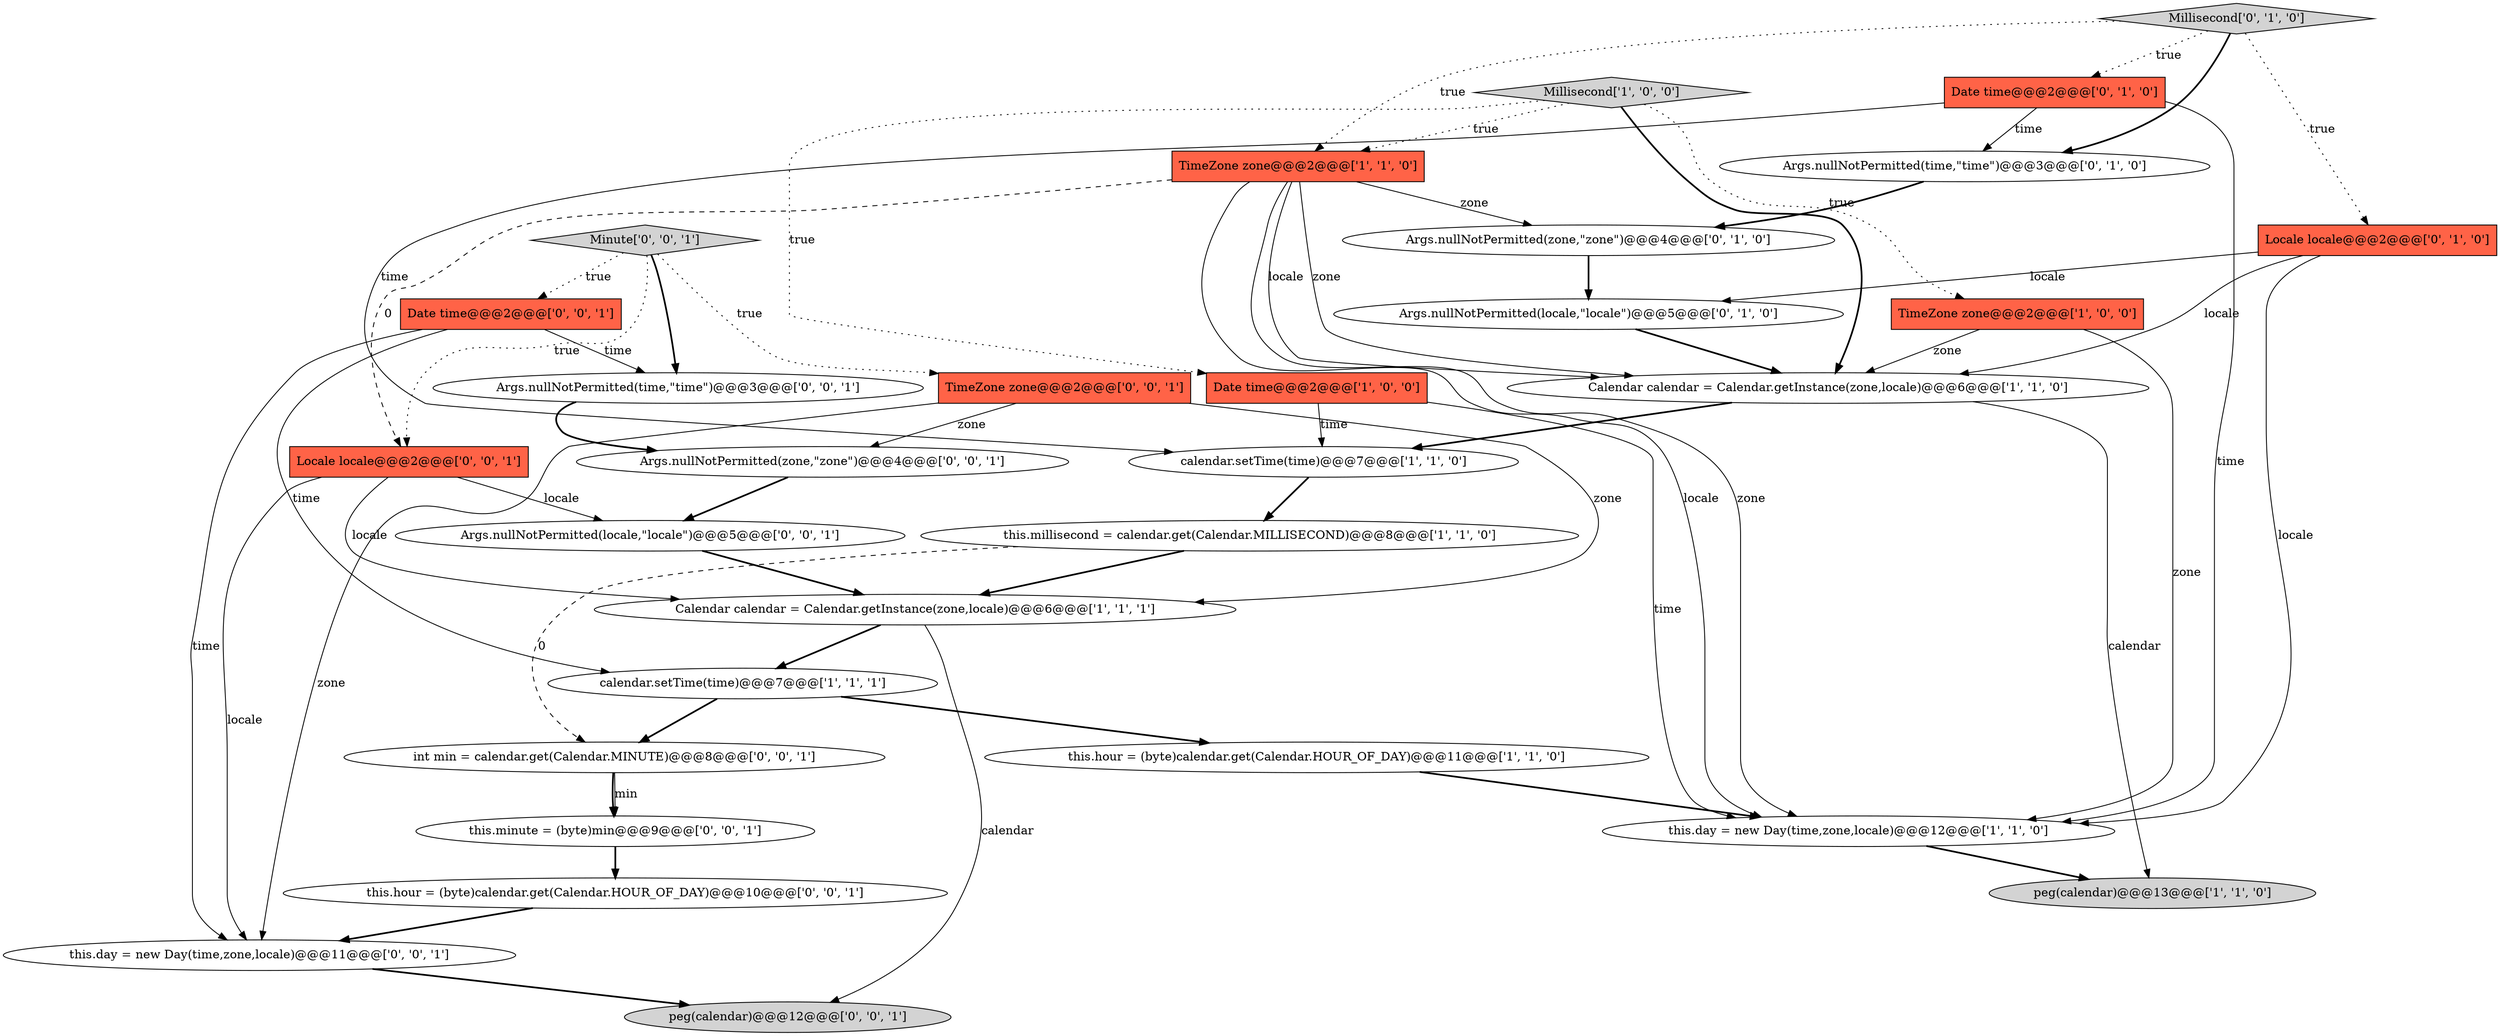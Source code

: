 digraph {
29 [style = filled, label = "Minute['0', '0', '1']", fillcolor = lightgray, shape = diamond image = "AAA0AAABBB3BBB"];
25 [style = filled, label = "this.hour = (byte)calendar.get(Calendar.HOUR_OF_DAY)@@@10@@@['0', '0', '1']", fillcolor = white, shape = ellipse image = "AAA0AAABBB3BBB"];
15 [style = filled, label = "Args.nullNotPermitted(locale,\"locale\")@@@5@@@['0', '1', '0']", fillcolor = white, shape = ellipse image = "AAA1AAABBB2BBB"];
21 [style = filled, label = "Date time@@@2@@@['0', '0', '1']", fillcolor = tomato, shape = box image = "AAA0AAABBB3BBB"];
27 [style = filled, label = "Args.nullNotPermitted(locale,\"locale\")@@@5@@@['0', '0', '1']", fillcolor = white, shape = ellipse image = "AAA0AAABBB3BBB"];
13 [style = filled, label = "Millisecond['0', '1', '0']", fillcolor = lightgray, shape = diamond image = "AAA0AAABBB2BBB"];
11 [style = filled, label = "Calendar calendar = Calendar.getInstance(zone,locale)@@@6@@@['1', '1', '1']", fillcolor = white, shape = ellipse image = "AAA0AAABBB1BBB"];
22 [style = filled, label = "Locale locale@@@2@@@['0', '0', '1']", fillcolor = tomato, shape = box image = "AAA0AAABBB3BBB"];
7 [style = filled, label = "Millisecond['1', '0', '0']", fillcolor = lightgray, shape = diamond image = "AAA0AAABBB1BBB"];
8 [style = filled, label = "this.day = new Day(time,zone,locale)@@@12@@@['1', '1', '0']", fillcolor = white, shape = ellipse image = "AAA0AAABBB1BBB"];
6 [style = filled, label = "this.hour = (byte)calendar.get(Calendar.HOUR_OF_DAY)@@@11@@@['1', '1', '0']", fillcolor = white, shape = ellipse image = "AAA0AAABBB1BBB"];
19 [style = filled, label = "this.minute = (byte)min@@@9@@@['0', '0', '1']", fillcolor = white, shape = ellipse image = "AAA0AAABBB3BBB"];
2 [style = filled, label = "Date time@@@2@@@['1', '0', '0']", fillcolor = tomato, shape = box image = "AAA0AAABBB1BBB"];
24 [style = filled, label = "this.day = new Day(time,zone,locale)@@@11@@@['0', '0', '1']", fillcolor = white, shape = ellipse image = "AAA0AAABBB3BBB"];
9 [style = filled, label = "calendar.setTime(time)@@@7@@@['1', '1', '0']", fillcolor = white, shape = ellipse image = "AAA0AAABBB1BBB"];
14 [style = filled, label = "Locale locale@@@2@@@['0', '1', '0']", fillcolor = tomato, shape = box image = "AAA0AAABBB2BBB"];
4 [style = filled, label = "Calendar calendar = Calendar.getInstance(zone,locale)@@@6@@@['1', '1', '0']", fillcolor = white, shape = ellipse image = "AAA0AAABBB1BBB"];
3 [style = filled, label = "peg(calendar)@@@13@@@['1', '1', '0']", fillcolor = lightgray, shape = ellipse image = "AAA0AAABBB1BBB"];
1 [style = filled, label = "this.millisecond = calendar.get(Calendar.MILLISECOND)@@@8@@@['1', '1', '0']", fillcolor = white, shape = ellipse image = "AAA0AAABBB1BBB"];
5 [style = filled, label = "calendar.setTime(time)@@@7@@@['1', '1', '1']", fillcolor = white, shape = ellipse image = "AAA0AAABBB1BBB"];
28 [style = filled, label = "Args.nullNotPermitted(time,\"time\")@@@3@@@['0', '0', '1']", fillcolor = white, shape = ellipse image = "AAA0AAABBB3BBB"];
23 [style = filled, label = "peg(calendar)@@@12@@@['0', '0', '1']", fillcolor = lightgray, shape = ellipse image = "AAA0AAABBB3BBB"];
20 [style = filled, label = "Args.nullNotPermitted(zone,\"zone\")@@@4@@@['0', '0', '1']", fillcolor = white, shape = ellipse image = "AAA0AAABBB3BBB"];
18 [style = filled, label = "TimeZone zone@@@2@@@['0', '0', '1']", fillcolor = tomato, shape = box image = "AAA0AAABBB3BBB"];
16 [style = filled, label = "Args.nullNotPermitted(zone,\"zone\")@@@4@@@['0', '1', '0']", fillcolor = white, shape = ellipse image = "AAA1AAABBB2BBB"];
0 [style = filled, label = "TimeZone zone@@@2@@@['1', '0', '0']", fillcolor = tomato, shape = box image = "AAA0AAABBB1BBB"];
10 [style = filled, label = "TimeZone zone@@@2@@@['1', '1', '0']", fillcolor = tomato, shape = box image = "AAA0AAABBB1BBB"];
12 [style = filled, label = "Date time@@@2@@@['0', '1', '0']", fillcolor = tomato, shape = box image = "AAA0AAABBB2BBB"];
26 [style = filled, label = "int min = calendar.get(Calendar.MINUTE)@@@8@@@['0', '0', '1']", fillcolor = white, shape = ellipse image = "AAA0AAABBB3BBB"];
17 [style = filled, label = "Args.nullNotPermitted(time,\"time\")@@@3@@@['0', '1', '0']", fillcolor = white, shape = ellipse image = "AAA1AAABBB2BBB"];
7->2 [style = dotted, label="true"];
10->4 [style = solid, label="locale"];
2->9 [style = solid, label="time"];
20->27 [style = bold, label=""];
18->20 [style = solid, label="zone"];
14->8 [style = solid, label="locale"];
24->23 [style = bold, label=""];
28->20 [style = bold, label=""];
13->17 [style = bold, label=""];
25->24 [style = bold, label=""];
7->10 [style = dotted, label="true"];
15->4 [style = bold, label=""];
29->28 [style = bold, label=""];
16->15 [style = bold, label=""];
13->10 [style = dotted, label="true"];
21->24 [style = solid, label="time"];
10->4 [style = solid, label="zone"];
21->5 [style = solid, label="time"];
27->11 [style = bold, label=""];
6->8 [style = bold, label=""];
5->26 [style = bold, label=""];
18->24 [style = solid, label="zone"];
10->8 [style = solid, label="locale"];
10->8 [style = solid, label="zone"];
12->9 [style = solid, label="time"];
14->4 [style = solid, label="locale"];
1->11 [style = bold, label=""];
8->3 [style = bold, label=""];
26->19 [style = bold, label=""];
19->25 [style = bold, label=""];
11->23 [style = solid, label="calendar"];
29->18 [style = dotted, label="true"];
1->26 [style = dashed, label="0"];
7->4 [style = bold, label=""];
14->15 [style = solid, label="locale"];
22->27 [style = solid, label="locale"];
4->9 [style = bold, label=""];
10->16 [style = solid, label="zone"];
12->8 [style = solid, label="time"];
7->0 [style = dotted, label="true"];
21->28 [style = solid, label="time"];
22->24 [style = solid, label="locale"];
29->22 [style = dotted, label="true"];
18->11 [style = solid, label="zone"];
0->8 [style = solid, label="zone"];
12->17 [style = solid, label="time"];
13->12 [style = dotted, label="true"];
17->16 [style = bold, label=""];
9->1 [style = bold, label=""];
13->14 [style = dotted, label="true"];
29->21 [style = dotted, label="true"];
10->22 [style = dashed, label="0"];
26->19 [style = solid, label="min"];
22->11 [style = solid, label="locale"];
5->6 [style = bold, label=""];
11->5 [style = bold, label=""];
4->3 [style = solid, label="calendar"];
2->8 [style = solid, label="time"];
0->4 [style = solid, label="zone"];
}
